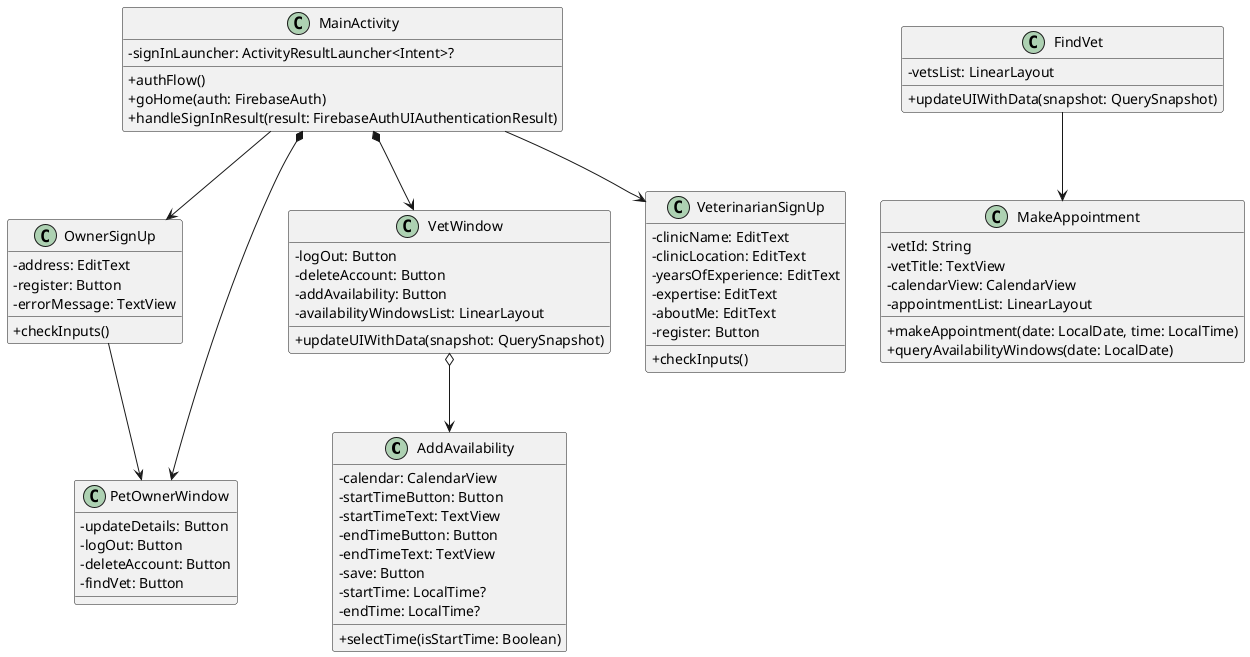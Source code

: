 @startuml
skinparam classAttributeIconSize 0

class AddAvailability {
    - calendar: CalendarView
    - startTimeButton: Button
    - startTimeText: TextView
    - endTimeButton: Button
    - endTimeText: TextView
    - save: Button
    - startTime: LocalTime?
    - endTime: LocalTime?
    + selectTime(isStartTime: Boolean)
}

class FindVet {
    - vetsList: LinearLayout
    + updateUIWithData(snapshot: QuerySnapshot)
}

class MainActivity {
    - signInLauncher: ActivityResultLauncher<Intent>?
    + authFlow()
    + goHome(auth: FirebaseAuth)
    + handleSignInResult(result: FirebaseAuthUIAuthenticationResult)
}

class MakeAppointment {
    - vetId: String
    - vetTitle: TextView
    - calendarView: CalendarView
    - appointmentList: LinearLayout
    + makeAppointment(date: LocalDate, time: LocalTime)
    + queryAvailabilityWindows(date: LocalDate)
}

class OwnerSignUp {
    - address: EditText
    - register: Button
    - errorMessage: TextView
    + checkInputs()
}

class PetOwnerWindow {
    - updateDetails: Button
    - logOut: Button
    - deleteAccount: Button
    - findVet: Button
}

class VetWindow {
    - logOut: Button
    - deleteAccount: Button
    - addAvailability: Button
    - availabilityWindowsList: LinearLayout
    + updateUIWithData(snapshot: QuerySnapshot)
}

class VeterinarianSignUp {
    - clinicName: EditText
    - clinicLocation: EditText
    - yearsOfExperience: EditText
    - expertise: EditText
    - aboutMe: EditText
    - register: Button
    + checkInputs()
}

MainActivity *--> PetOwnerWindow
MainActivity *--> VetWindow
VetWindow o--> AddAvailability
OwnerSignUp --> PetOwnerWindow
FindVet --> MakeAppointment
MainActivity --> OwnerSignUp
MainActivity --> VeterinarianSignUp

@enduml
